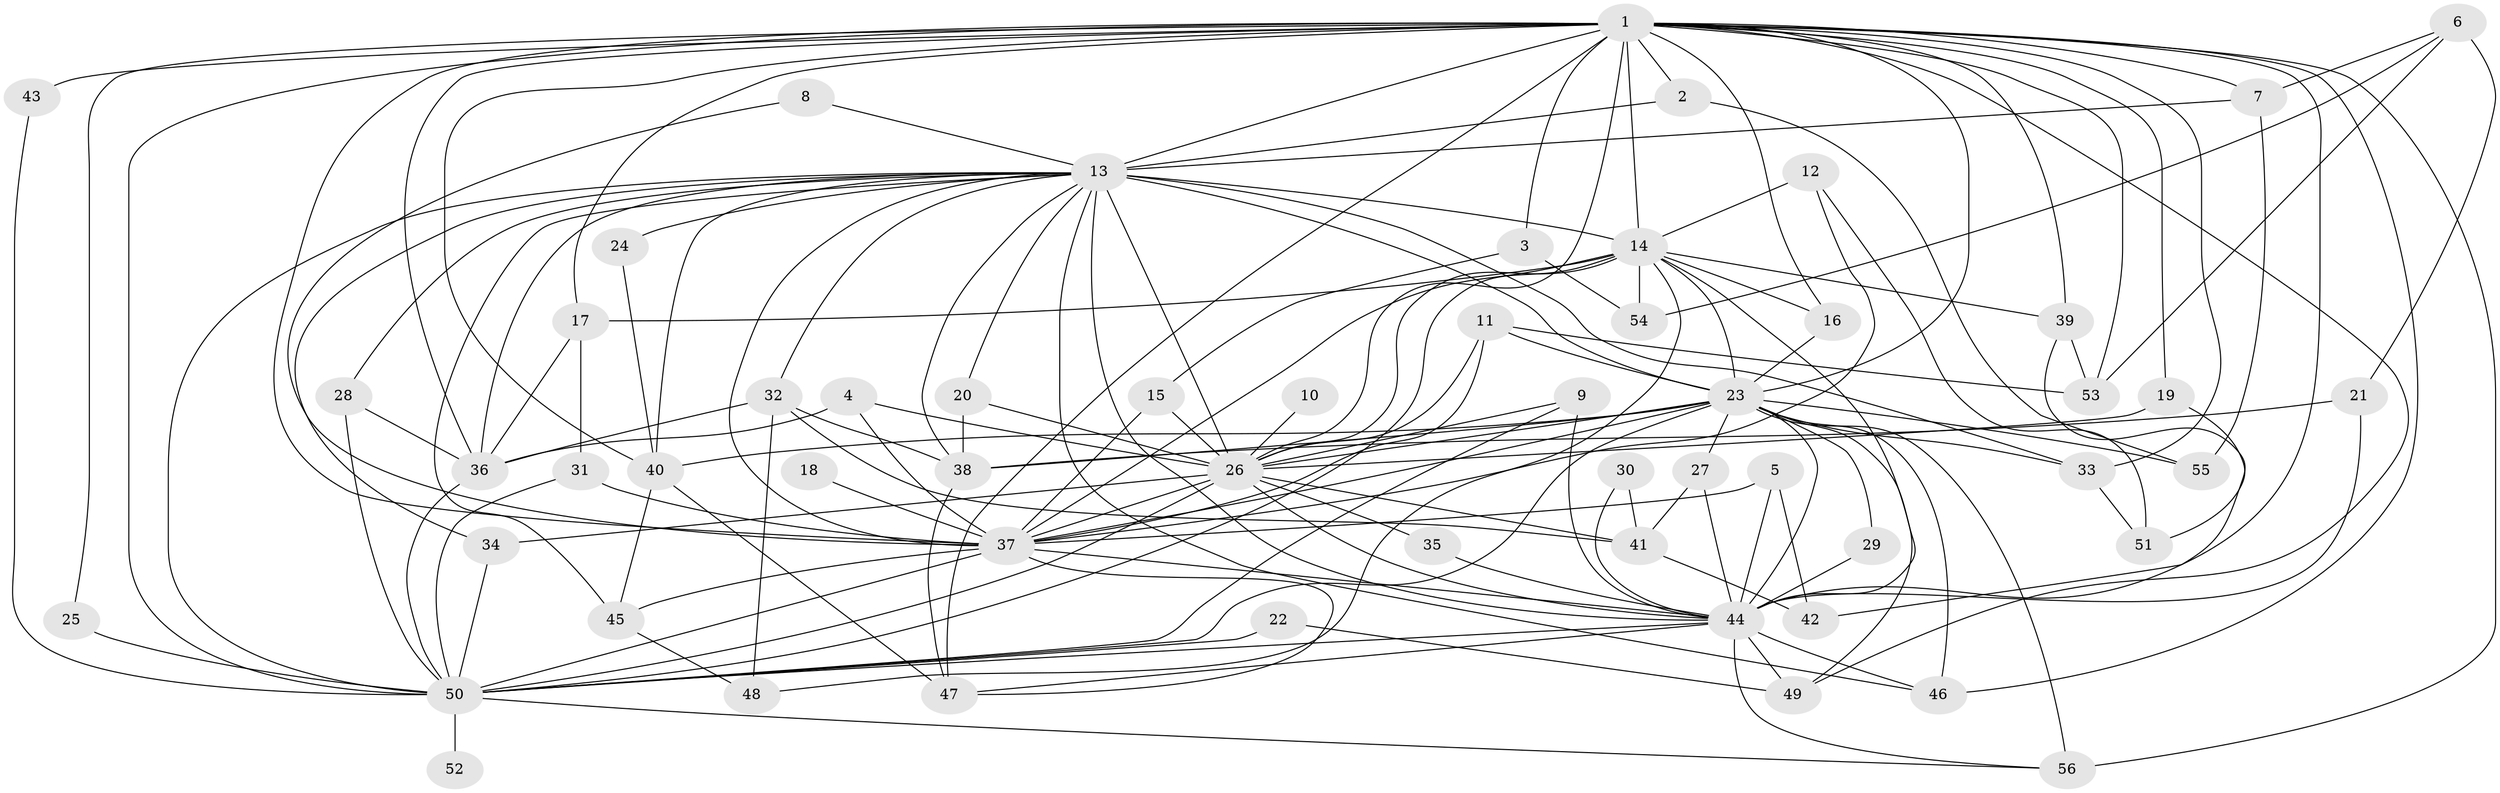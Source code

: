 // original degree distribution, {28: 0.009009009009009009, 22: 0.02702702702702703, 20: 0.018018018018018018, 17: 0.009009009009009009, 23: 0.009009009009009009, 24: 0.009009009009009009, 16: 0.009009009009009009, 3: 0.22522522522522523, 5: 0.04504504504504504, 4: 0.09009009009009009, 7: 0.018018018018018018, 6: 0.018018018018018018, 2: 0.5135135135135135}
// Generated by graph-tools (version 1.1) at 2025/36/03/04/25 23:36:27]
// undirected, 56 vertices, 151 edges
graph export_dot {
  node [color=gray90,style=filled];
  1;
  2;
  3;
  4;
  5;
  6;
  7;
  8;
  9;
  10;
  11;
  12;
  13;
  14;
  15;
  16;
  17;
  18;
  19;
  20;
  21;
  22;
  23;
  24;
  25;
  26;
  27;
  28;
  29;
  30;
  31;
  32;
  33;
  34;
  35;
  36;
  37;
  38;
  39;
  40;
  41;
  42;
  43;
  44;
  45;
  46;
  47;
  48;
  49;
  50;
  51;
  52;
  53;
  54;
  55;
  56;
  1 -- 2 [weight=1.0];
  1 -- 3 [weight=1.0];
  1 -- 7 [weight=1.0];
  1 -- 13 [weight=5.0];
  1 -- 14 [weight=3.0];
  1 -- 16 [weight=1.0];
  1 -- 17 [weight=1.0];
  1 -- 19 [weight=1.0];
  1 -- 23 [weight=3.0];
  1 -- 25 [weight=1.0];
  1 -- 26 [weight=2.0];
  1 -- 33 [weight=1.0];
  1 -- 36 [weight=1.0];
  1 -- 37 [weight=3.0];
  1 -- 39 [weight=1.0];
  1 -- 40 [weight=1.0];
  1 -- 43 [weight=2.0];
  1 -- 44 [weight=2.0];
  1 -- 46 [weight=1.0];
  1 -- 47 [weight=1.0];
  1 -- 49 [weight=1.0];
  1 -- 50 [weight=2.0];
  1 -- 53 [weight=3.0];
  1 -- 56 [weight=2.0];
  2 -- 13 [weight=1.0];
  2 -- 55 [weight=1.0];
  3 -- 15 [weight=1.0];
  3 -- 54 [weight=1.0];
  4 -- 26 [weight=1.0];
  4 -- 36 [weight=1.0];
  4 -- 37 [weight=1.0];
  5 -- 37 [weight=1.0];
  5 -- 42 [weight=1.0];
  5 -- 44 [weight=1.0];
  6 -- 7 [weight=1.0];
  6 -- 21 [weight=1.0];
  6 -- 53 [weight=1.0];
  6 -- 54 [weight=1.0];
  7 -- 13 [weight=2.0];
  7 -- 55 [weight=1.0];
  8 -- 13 [weight=1.0];
  8 -- 37 [weight=1.0];
  9 -- 26 [weight=1.0];
  9 -- 44 [weight=1.0];
  9 -- 50 [weight=1.0];
  10 -- 26 [weight=1.0];
  11 -- 23 [weight=1.0];
  11 -- 26 [weight=1.0];
  11 -- 37 [weight=1.0];
  11 -- 53 [weight=1.0];
  12 -- 14 [weight=1.0];
  12 -- 37 [weight=1.0];
  12 -- 51 [weight=1.0];
  13 -- 14 [weight=2.0];
  13 -- 20 [weight=1.0];
  13 -- 23 [weight=3.0];
  13 -- 24 [weight=1.0];
  13 -- 26 [weight=4.0];
  13 -- 28 [weight=1.0];
  13 -- 32 [weight=1.0];
  13 -- 33 [weight=1.0];
  13 -- 34 [weight=1.0];
  13 -- 36 [weight=1.0];
  13 -- 37 [weight=3.0];
  13 -- 38 [weight=1.0];
  13 -- 40 [weight=3.0];
  13 -- 44 [weight=2.0];
  13 -- 45 [weight=1.0];
  13 -- 46 [weight=1.0];
  13 -- 50 [weight=2.0];
  14 -- 16 [weight=1.0];
  14 -- 17 [weight=1.0];
  14 -- 23 [weight=1.0];
  14 -- 26 [weight=1.0];
  14 -- 37 [weight=2.0];
  14 -- 39 [weight=1.0];
  14 -- 44 [weight=1.0];
  14 -- 48 [weight=1.0];
  14 -- 50 [weight=1.0];
  14 -- 54 [weight=1.0];
  15 -- 26 [weight=1.0];
  15 -- 37 [weight=1.0];
  16 -- 23 [weight=1.0];
  17 -- 31 [weight=1.0];
  17 -- 36 [weight=1.0];
  18 -- 37 [weight=1.0];
  19 -- 26 [weight=1.0];
  19 -- 51 [weight=1.0];
  20 -- 26 [weight=1.0];
  20 -- 38 [weight=1.0];
  21 -- 38 [weight=1.0];
  21 -- 44 [weight=1.0];
  22 -- 49 [weight=1.0];
  22 -- 50 [weight=1.0];
  23 -- 26 [weight=1.0];
  23 -- 27 [weight=1.0];
  23 -- 29 [weight=1.0];
  23 -- 33 [weight=1.0];
  23 -- 37 [weight=1.0];
  23 -- 38 [weight=1.0];
  23 -- 40 [weight=1.0];
  23 -- 44 [weight=3.0];
  23 -- 46 [weight=1.0];
  23 -- 49 [weight=1.0];
  23 -- 50 [weight=1.0];
  23 -- 55 [weight=1.0];
  23 -- 56 [weight=1.0];
  24 -- 40 [weight=1.0];
  25 -- 50 [weight=2.0];
  26 -- 34 [weight=1.0];
  26 -- 35 [weight=1.0];
  26 -- 37 [weight=1.0];
  26 -- 41 [weight=1.0];
  26 -- 44 [weight=1.0];
  26 -- 50 [weight=1.0];
  27 -- 41 [weight=1.0];
  27 -- 44 [weight=1.0];
  28 -- 36 [weight=1.0];
  28 -- 50 [weight=1.0];
  29 -- 44 [weight=1.0];
  30 -- 41 [weight=1.0];
  30 -- 44 [weight=1.0];
  31 -- 37 [weight=1.0];
  31 -- 50 [weight=1.0];
  32 -- 36 [weight=1.0];
  32 -- 38 [weight=1.0];
  32 -- 41 [weight=1.0];
  32 -- 48 [weight=1.0];
  33 -- 51 [weight=1.0];
  34 -- 50 [weight=1.0];
  35 -- 44 [weight=1.0];
  36 -- 50 [weight=1.0];
  37 -- 44 [weight=1.0];
  37 -- 45 [weight=1.0];
  37 -- 47 [weight=1.0];
  37 -- 50 [weight=2.0];
  38 -- 47 [weight=1.0];
  39 -- 42 [weight=1.0];
  39 -- 53 [weight=1.0];
  40 -- 45 [weight=1.0];
  40 -- 47 [weight=1.0];
  41 -- 42 [weight=1.0];
  43 -- 50 [weight=1.0];
  44 -- 46 [weight=1.0];
  44 -- 47 [weight=1.0];
  44 -- 49 [weight=2.0];
  44 -- 50 [weight=1.0];
  44 -- 56 [weight=1.0];
  45 -- 48 [weight=1.0];
  50 -- 52 [weight=1.0];
  50 -- 56 [weight=1.0];
}
